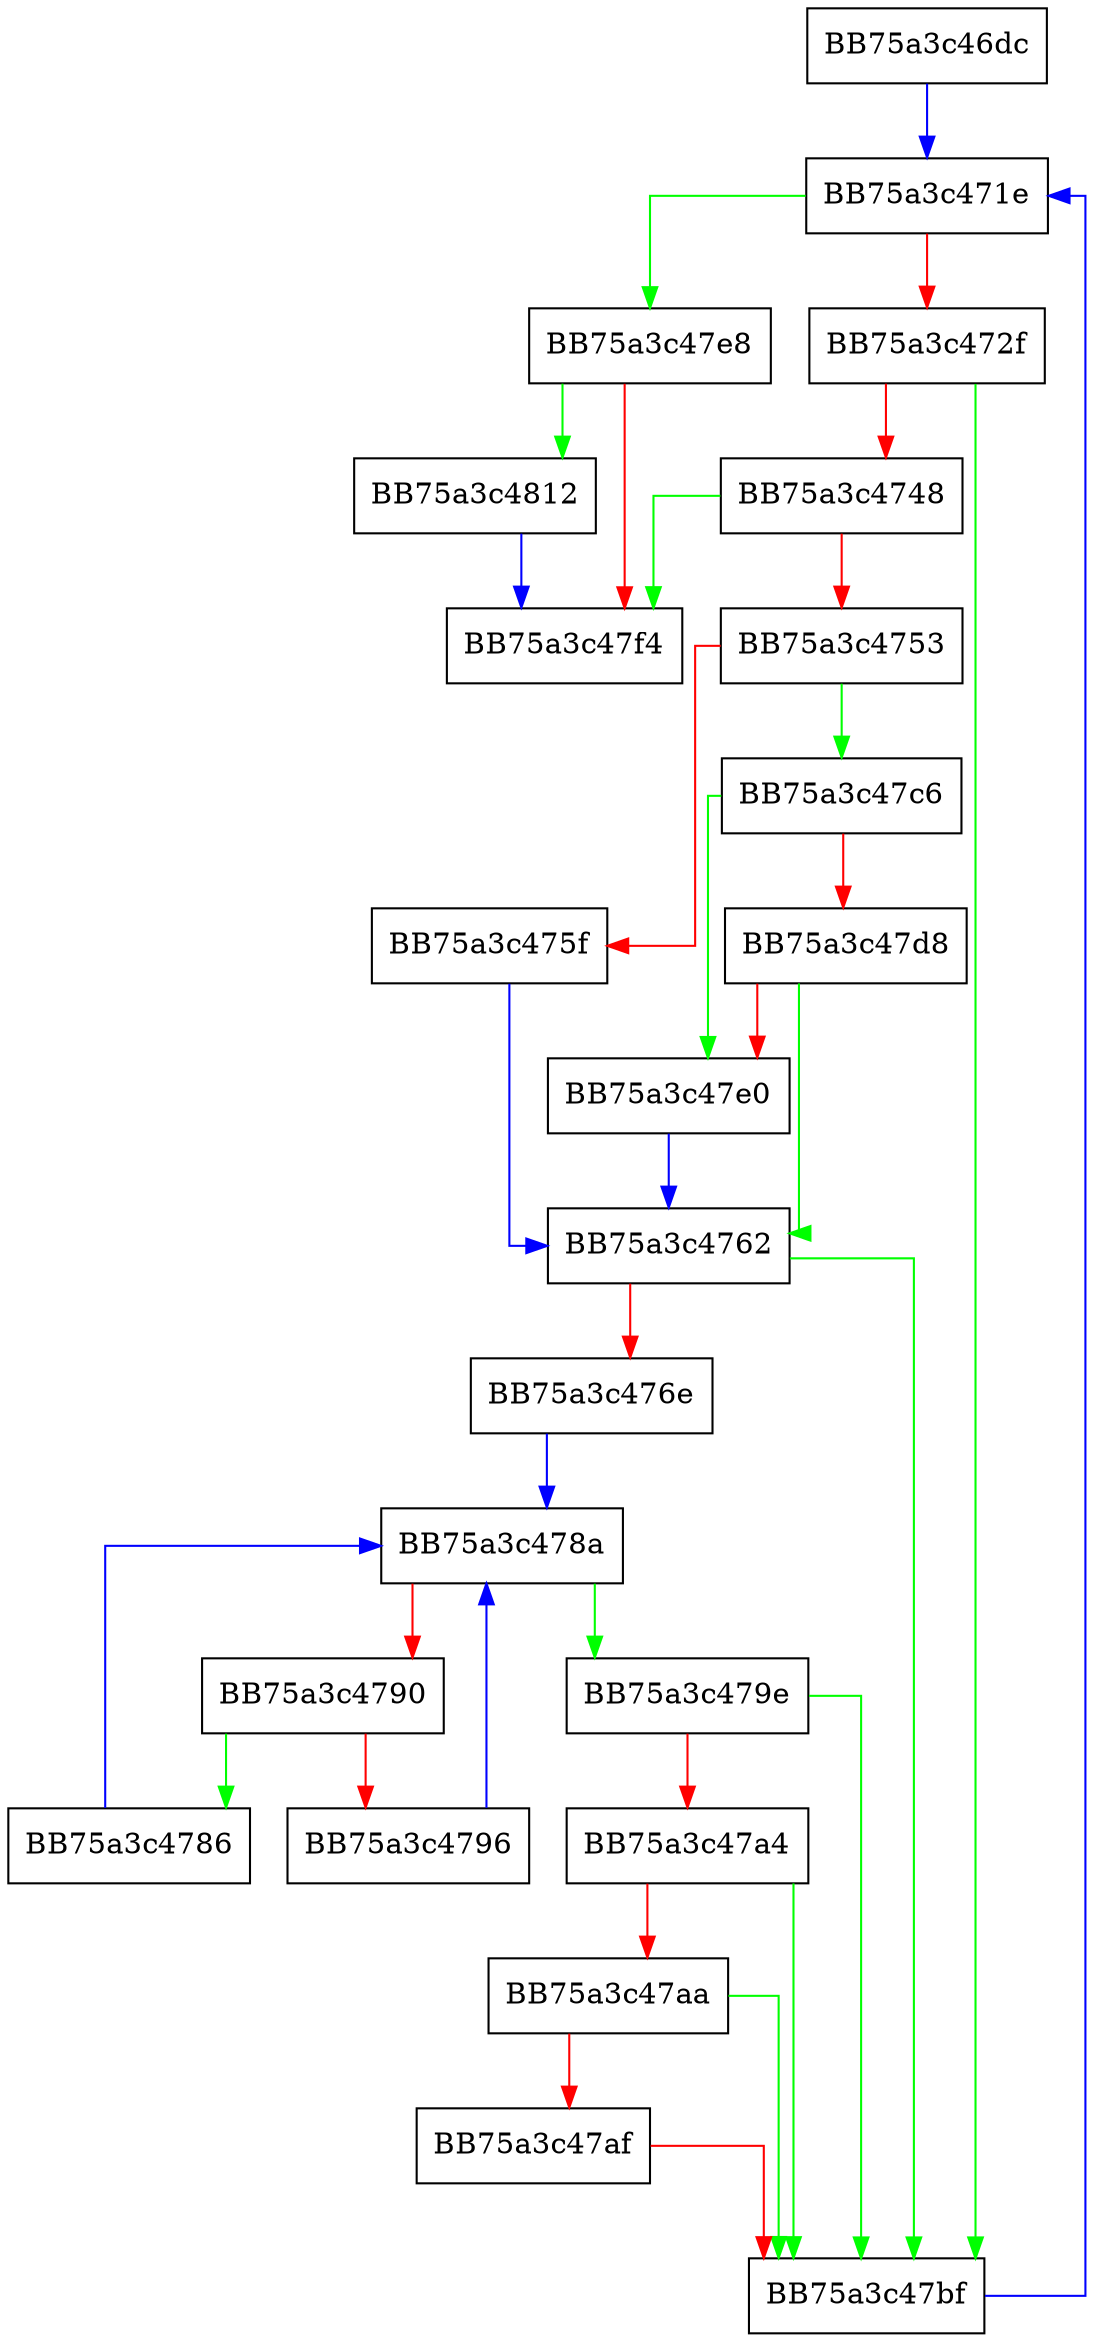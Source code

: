 digraph ResetUnmatchedProcedure {
  node [shape="box"];
  graph [splines=ortho];
  BB75a3c46dc -> BB75a3c471e [color="blue"];
  BB75a3c471e -> BB75a3c47e8 [color="green"];
  BB75a3c471e -> BB75a3c472f [color="red"];
  BB75a3c472f -> BB75a3c47bf [color="green"];
  BB75a3c472f -> BB75a3c4748 [color="red"];
  BB75a3c4748 -> BB75a3c47f4 [color="green"];
  BB75a3c4748 -> BB75a3c4753 [color="red"];
  BB75a3c4753 -> BB75a3c47c6 [color="green"];
  BB75a3c4753 -> BB75a3c475f [color="red"];
  BB75a3c475f -> BB75a3c4762 [color="blue"];
  BB75a3c4762 -> BB75a3c47bf [color="green"];
  BB75a3c4762 -> BB75a3c476e [color="red"];
  BB75a3c476e -> BB75a3c478a [color="blue"];
  BB75a3c4786 -> BB75a3c478a [color="blue"];
  BB75a3c478a -> BB75a3c479e [color="green"];
  BB75a3c478a -> BB75a3c4790 [color="red"];
  BB75a3c4790 -> BB75a3c4786 [color="green"];
  BB75a3c4790 -> BB75a3c4796 [color="red"];
  BB75a3c4796 -> BB75a3c478a [color="blue"];
  BB75a3c479e -> BB75a3c47bf [color="green"];
  BB75a3c479e -> BB75a3c47a4 [color="red"];
  BB75a3c47a4 -> BB75a3c47bf [color="green"];
  BB75a3c47a4 -> BB75a3c47aa [color="red"];
  BB75a3c47aa -> BB75a3c47bf [color="green"];
  BB75a3c47aa -> BB75a3c47af [color="red"];
  BB75a3c47af -> BB75a3c47bf [color="red"];
  BB75a3c47bf -> BB75a3c471e [color="blue"];
  BB75a3c47c6 -> BB75a3c47e0 [color="green"];
  BB75a3c47c6 -> BB75a3c47d8 [color="red"];
  BB75a3c47d8 -> BB75a3c4762 [color="green"];
  BB75a3c47d8 -> BB75a3c47e0 [color="red"];
  BB75a3c47e0 -> BB75a3c4762 [color="blue"];
  BB75a3c47e8 -> BB75a3c4812 [color="green"];
  BB75a3c47e8 -> BB75a3c47f4 [color="red"];
  BB75a3c4812 -> BB75a3c47f4 [color="blue"];
}